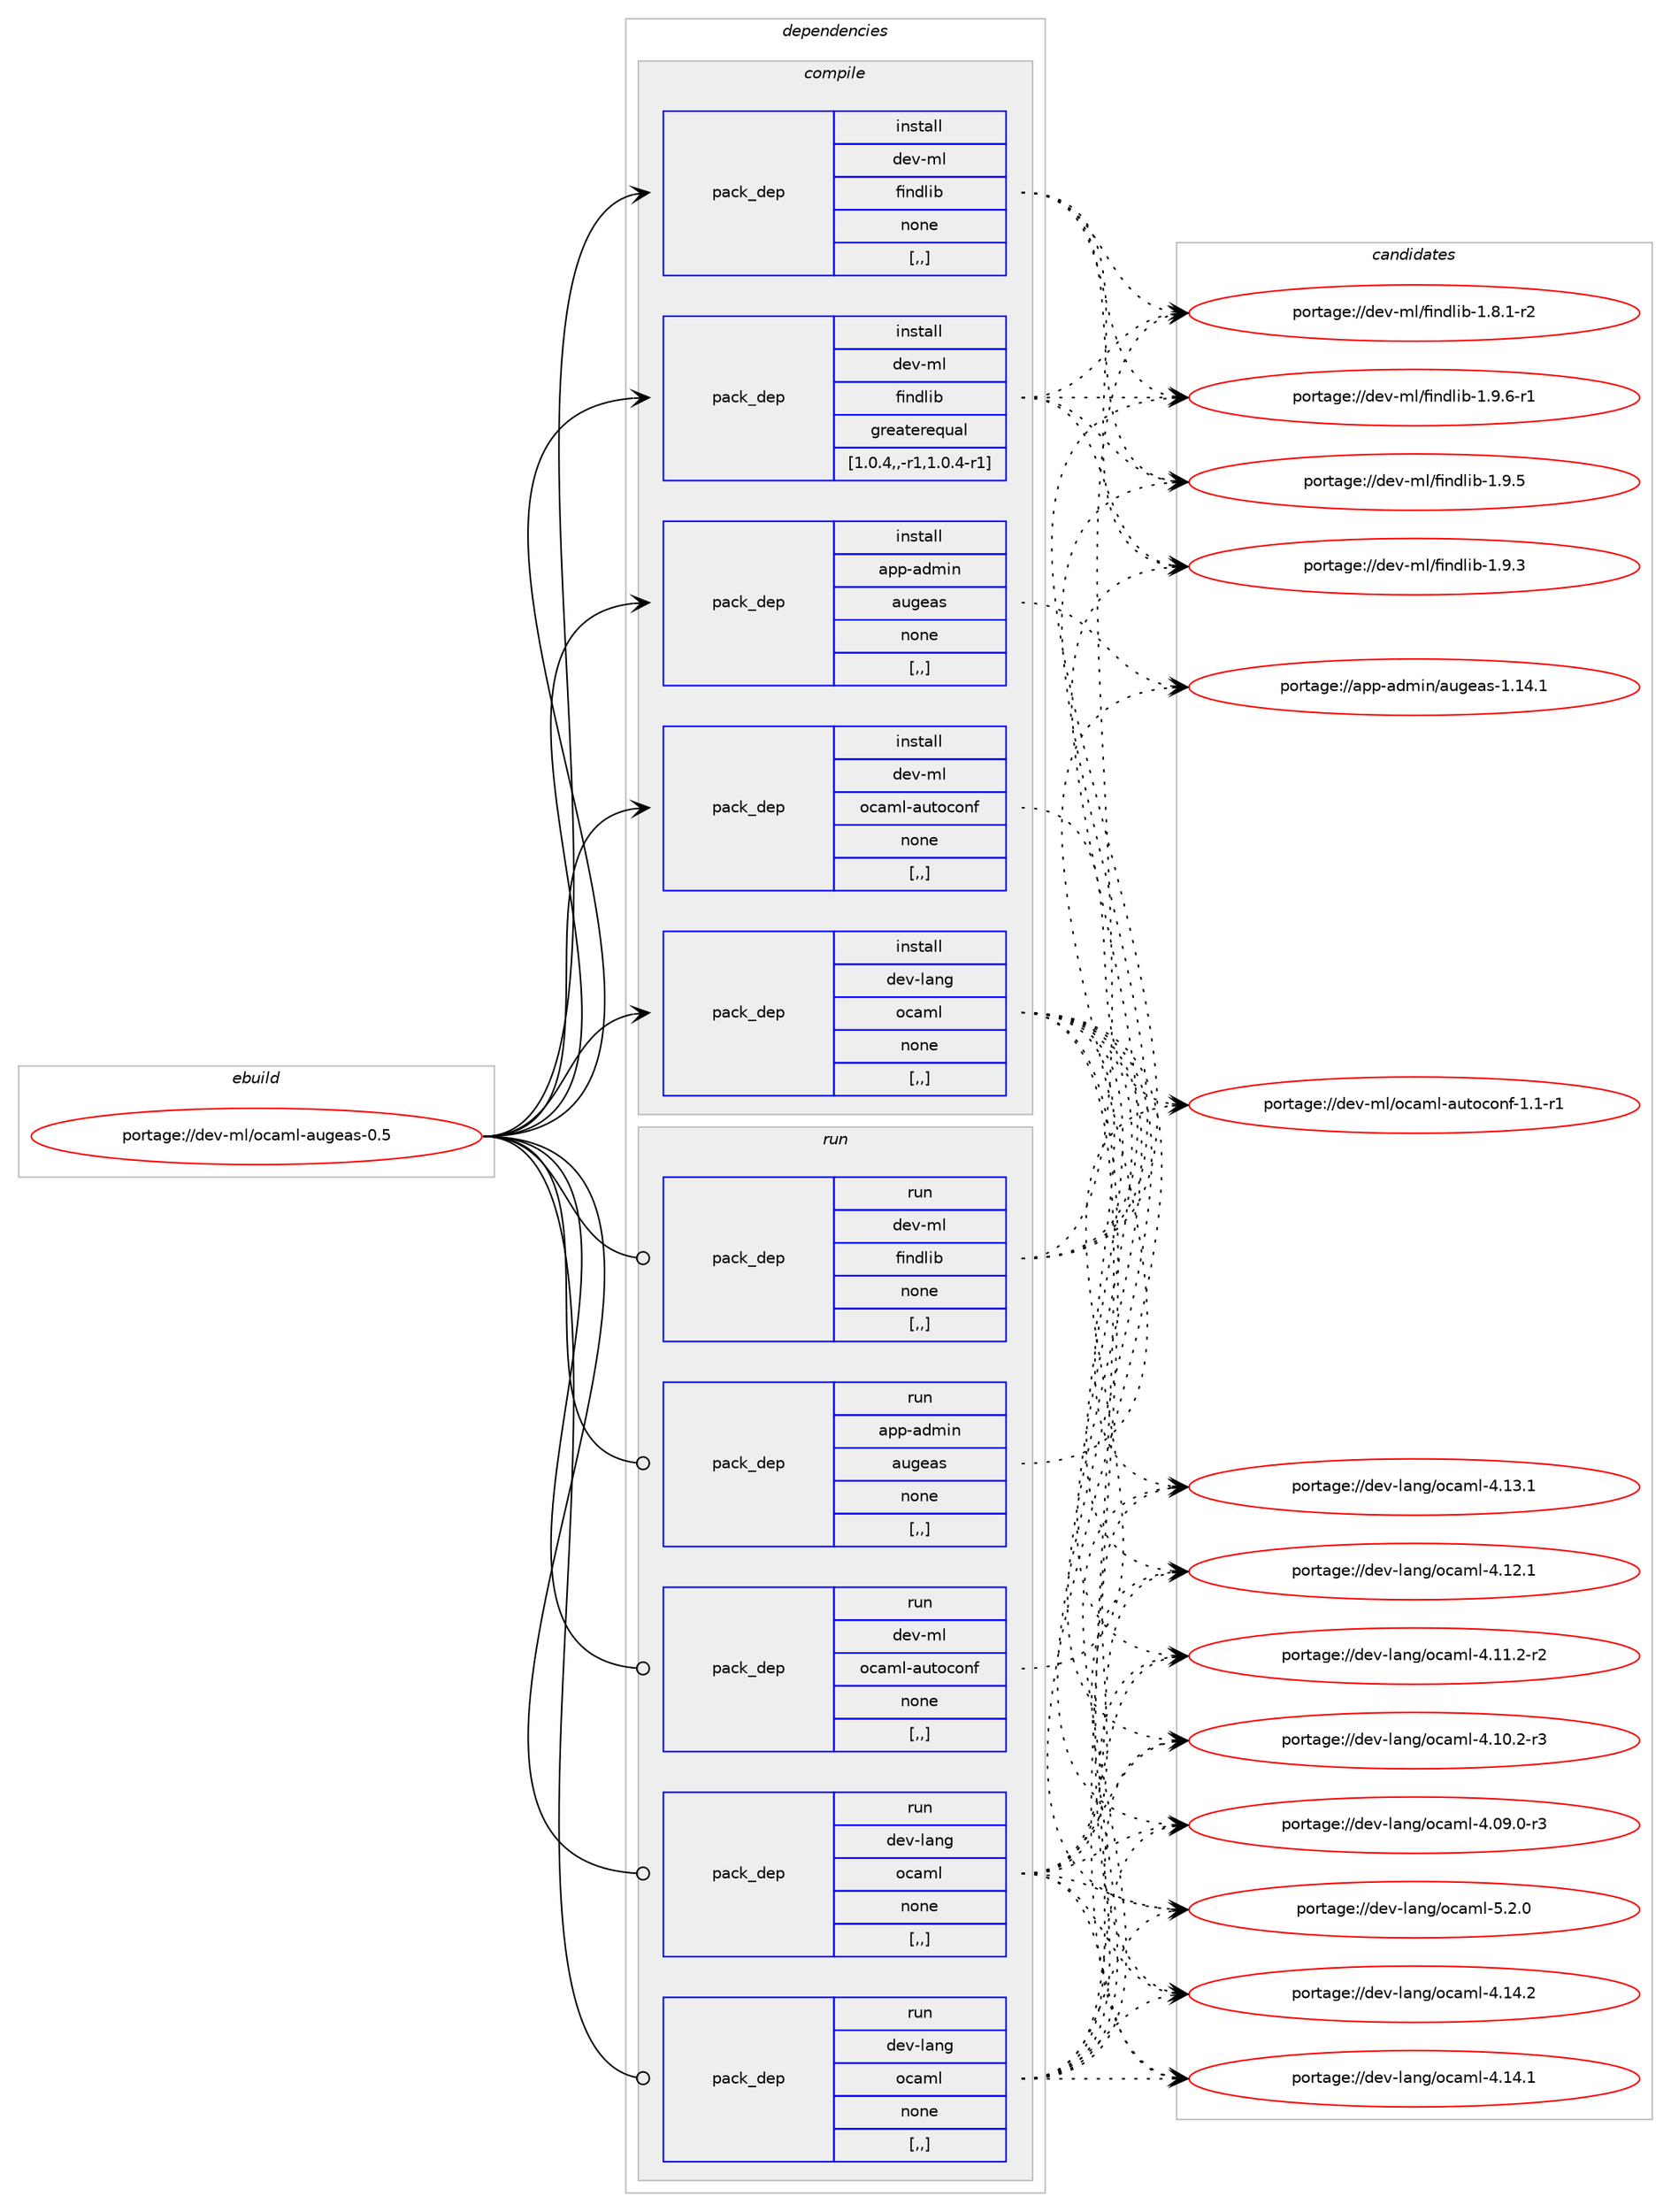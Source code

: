 digraph prolog {

# *************
# Graph options
# *************

newrank=true;
concentrate=true;
compound=true;
graph [rankdir=LR,fontname=Helvetica,fontsize=10,ranksep=1.5];#, ranksep=2.5, nodesep=0.2];
edge  [arrowhead=vee];
node  [fontname=Helvetica,fontsize=10];

# **********
# The ebuild
# **********

subgraph cluster_leftcol {
color=gray;
label=<<i>ebuild</i>>;
id [label="portage://dev-ml/ocaml-augeas-0.5", color=red, width=4, href="../dev-ml/ocaml-augeas-0.5.svg"];
}

# ****************
# The dependencies
# ****************

subgraph cluster_midcol {
color=gray;
label=<<i>dependencies</i>>;
subgraph cluster_compile {
fillcolor="#eeeeee";
style=filled;
label=<<i>compile</i>>;
subgraph pack90251 {
dependency121172 [label=<<TABLE BORDER="0" CELLBORDER="1" CELLSPACING="0" CELLPADDING="4" WIDTH="220"><TR><TD ROWSPAN="6" CELLPADDING="30">pack_dep</TD></TR><TR><TD WIDTH="110">install</TD></TR><TR><TD>app-admin</TD></TR><TR><TD>augeas</TD></TR><TR><TD>none</TD></TR><TR><TD>[,,]</TD></TR></TABLE>>, shape=none, color=blue];
}
id:e -> dependency121172:w [weight=20,style="solid",arrowhead="vee"];
subgraph pack90252 {
dependency121173 [label=<<TABLE BORDER="0" CELLBORDER="1" CELLSPACING="0" CELLPADDING="4" WIDTH="220"><TR><TD ROWSPAN="6" CELLPADDING="30">pack_dep</TD></TR><TR><TD WIDTH="110">install</TD></TR><TR><TD>dev-lang</TD></TR><TR><TD>ocaml</TD></TR><TR><TD>none</TD></TR><TR><TD>[,,]</TD></TR></TABLE>>, shape=none, color=blue];
}
id:e -> dependency121173:w [weight=20,style="solid",arrowhead="vee"];
subgraph pack90253 {
dependency121174 [label=<<TABLE BORDER="0" CELLBORDER="1" CELLSPACING="0" CELLPADDING="4" WIDTH="220"><TR><TD ROWSPAN="6" CELLPADDING="30">pack_dep</TD></TR><TR><TD WIDTH="110">install</TD></TR><TR><TD>dev-ml</TD></TR><TR><TD>findlib</TD></TR><TR><TD>greaterequal</TD></TR><TR><TD>[1.0.4,,-r1,1.0.4-r1]</TD></TR></TABLE>>, shape=none, color=blue];
}
id:e -> dependency121174:w [weight=20,style="solid",arrowhead="vee"];
subgraph pack90254 {
dependency121175 [label=<<TABLE BORDER="0" CELLBORDER="1" CELLSPACING="0" CELLPADDING="4" WIDTH="220"><TR><TD ROWSPAN="6" CELLPADDING="30">pack_dep</TD></TR><TR><TD WIDTH="110">install</TD></TR><TR><TD>dev-ml</TD></TR><TR><TD>findlib</TD></TR><TR><TD>none</TD></TR><TR><TD>[,,]</TD></TR></TABLE>>, shape=none, color=blue];
}
id:e -> dependency121175:w [weight=20,style="solid",arrowhead="vee"];
subgraph pack90255 {
dependency121176 [label=<<TABLE BORDER="0" CELLBORDER="1" CELLSPACING="0" CELLPADDING="4" WIDTH="220"><TR><TD ROWSPAN="6" CELLPADDING="30">pack_dep</TD></TR><TR><TD WIDTH="110">install</TD></TR><TR><TD>dev-ml</TD></TR><TR><TD>ocaml-autoconf</TD></TR><TR><TD>none</TD></TR><TR><TD>[,,]</TD></TR></TABLE>>, shape=none, color=blue];
}
id:e -> dependency121176:w [weight=20,style="solid",arrowhead="vee"];
}
subgraph cluster_compileandrun {
fillcolor="#eeeeee";
style=filled;
label=<<i>compile and run</i>>;
}
subgraph cluster_run {
fillcolor="#eeeeee";
style=filled;
label=<<i>run</i>>;
subgraph pack90256 {
dependency121177 [label=<<TABLE BORDER="0" CELLBORDER="1" CELLSPACING="0" CELLPADDING="4" WIDTH="220"><TR><TD ROWSPAN="6" CELLPADDING="30">pack_dep</TD></TR><TR><TD WIDTH="110">run</TD></TR><TR><TD>app-admin</TD></TR><TR><TD>augeas</TD></TR><TR><TD>none</TD></TR><TR><TD>[,,]</TD></TR></TABLE>>, shape=none, color=blue];
}
id:e -> dependency121177:w [weight=20,style="solid",arrowhead="odot"];
subgraph pack90257 {
dependency121178 [label=<<TABLE BORDER="0" CELLBORDER="1" CELLSPACING="0" CELLPADDING="4" WIDTH="220"><TR><TD ROWSPAN="6" CELLPADDING="30">pack_dep</TD></TR><TR><TD WIDTH="110">run</TD></TR><TR><TD>dev-lang</TD></TR><TR><TD>ocaml</TD></TR><TR><TD>none</TD></TR><TR><TD>[,,]</TD></TR></TABLE>>, shape=none, color=blue];
}
id:e -> dependency121178:w [weight=20,style="solid",arrowhead="odot"];
subgraph pack90258 {
dependency121179 [label=<<TABLE BORDER="0" CELLBORDER="1" CELLSPACING="0" CELLPADDING="4" WIDTH="220"><TR><TD ROWSPAN="6" CELLPADDING="30">pack_dep</TD></TR><TR><TD WIDTH="110">run</TD></TR><TR><TD>dev-lang</TD></TR><TR><TD>ocaml</TD></TR><TR><TD>none</TD></TR><TR><TD>[,,]</TD></TR></TABLE>>, shape=none, color=blue];
}
id:e -> dependency121179:w [weight=20,style="solid",arrowhead="odot"];
subgraph pack90259 {
dependency121180 [label=<<TABLE BORDER="0" CELLBORDER="1" CELLSPACING="0" CELLPADDING="4" WIDTH="220"><TR><TD ROWSPAN="6" CELLPADDING="30">pack_dep</TD></TR><TR><TD WIDTH="110">run</TD></TR><TR><TD>dev-ml</TD></TR><TR><TD>findlib</TD></TR><TR><TD>none</TD></TR><TR><TD>[,,]</TD></TR></TABLE>>, shape=none, color=blue];
}
id:e -> dependency121180:w [weight=20,style="solid",arrowhead="odot"];
subgraph pack90260 {
dependency121181 [label=<<TABLE BORDER="0" CELLBORDER="1" CELLSPACING="0" CELLPADDING="4" WIDTH="220"><TR><TD ROWSPAN="6" CELLPADDING="30">pack_dep</TD></TR><TR><TD WIDTH="110">run</TD></TR><TR><TD>dev-ml</TD></TR><TR><TD>ocaml-autoconf</TD></TR><TR><TD>none</TD></TR><TR><TD>[,,]</TD></TR></TABLE>>, shape=none, color=blue];
}
id:e -> dependency121181:w [weight=20,style="solid",arrowhead="odot"];
}
}

# **************
# The candidates
# **************

subgraph cluster_choices {
rank=same;
color=gray;
label=<<i>candidates</i>>;

subgraph choice90251 {
color=black;
nodesep=1;
choice97112112459710010910511047971171031019711545494649524649 [label="portage://app-admin/augeas-1.14.1", color=red, width=4,href="../app-admin/augeas-1.14.1.svg"];
dependency121172:e -> choice97112112459710010910511047971171031019711545494649524649:w [style=dotted,weight="100"];
}
subgraph choice90252 {
color=black;
nodesep=1;
choice1001011184510897110103471119997109108455346504648 [label="portage://dev-lang/ocaml-5.2.0", color=red, width=4,href="../dev-lang/ocaml-5.2.0.svg"];
choice100101118451089711010347111999710910845524649524650 [label="portage://dev-lang/ocaml-4.14.2", color=red, width=4,href="../dev-lang/ocaml-4.14.2.svg"];
choice100101118451089711010347111999710910845524649524649 [label="portage://dev-lang/ocaml-4.14.1", color=red, width=4,href="../dev-lang/ocaml-4.14.1.svg"];
choice100101118451089711010347111999710910845524649514649 [label="portage://dev-lang/ocaml-4.13.1", color=red, width=4,href="../dev-lang/ocaml-4.13.1.svg"];
choice100101118451089711010347111999710910845524649504649 [label="portage://dev-lang/ocaml-4.12.1", color=red, width=4,href="../dev-lang/ocaml-4.12.1.svg"];
choice1001011184510897110103471119997109108455246494946504511450 [label="portage://dev-lang/ocaml-4.11.2-r2", color=red, width=4,href="../dev-lang/ocaml-4.11.2-r2.svg"];
choice1001011184510897110103471119997109108455246494846504511451 [label="portage://dev-lang/ocaml-4.10.2-r3", color=red, width=4,href="../dev-lang/ocaml-4.10.2-r3.svg"];
choice1001011184510897110103471119997109108455246485746484511451 [label="portage://dev-lang/ocaml-4.09.0-r3", color=red, width=4,href="../dev-lang/ocaml-4.09.0-r3.svg"];
dependency121173:e -> choice1001011184510897110103471119997109108455346504648:w [style=dotted,weight="100"];
dependency121173:e -> choice100101118451089711010347111999710910845524649524650:w [style=dotted,weight="100"];
dependency121173:e -> choice100101118451089711010347111999710910845524649524649:w [style=dotted,weight="100"];
dependency121173:e -> choice100101118451089711010347111999710910845524649514649:w [style=dotted,weight="100"];
dependency121173:e -> choice100101118451089711010347111999710910845524649504649:w [style=dotted,weight="100"];
dependency121173:e -> choice1001011184510897110103471119997109108455246494946504511450:w [style=dotted,weight="100"];
dependency121173:e -> choice1001011184510897110103471119997109108455246494846504511451:w [style=dotted,weight="100"];
dependency121173:e -> choice1001011184510897110103471119997109108455246485746484511451:w [style=dotted,weight="100"];
}
subgraph choice90253 {
color=black;
nodesep=1;
choice1001011184510910847102105110100108105984549465746544511449 [label="portage://dev-ml/findlib-1.9.6-r1", color=red, width=4,href="../dev-ml/findlib-1.9.6-r1.svg"];
choice100101118451091084710210511010010810598454946574653 [label="portage://dev-ml/findlib-1.9.5", color=red, width=4,href="../dev-ml/findlib-1.9.5.svg"];
choice100101118451091084710210511010010810598454946574651 [label="portage://dev-ml/findlib-1.9.3", color=red, width=4,href="../dev-ml/findlib-1.9.3.svg"];
choice1001011184510910847102105110100108105984549465646494511450 [label="portage://dev-ml/findlib-1.8.1-r2", color=red, width=4,href="../dev-ml/findlib-1.8.1-r2.svg"];
dependency121174:e -> choice1001011184510910847102105110100108105984549465746544511449:w [style=dotted,weight="100"];
dependency121174:e -> choice100101118451091084710210511010010810598454946574653:w [style=dotted,weight="100"];
dependency121174:e -> choice100101118451091084710210511010010810598454946574651:w [style=dotted,weight="100"];
dependency121174:e -> choice1001011184510910847102105110100108105984549465646494511450:w [style=dotted,weight="100"];
}
subgraph choice90254 {
color=black;
nodesep=1;
choice1001011184510910847102105110100108105984549465746544511449 [label="portage://dev-ml/findlib-1.9.6-r1", color=red, width=4,href="../dev-ml/findlib-1.9.6-r1.svg"];
choice100101118451091084710210511010010810598454946574653 [label="portage://dev-ml/findlib-1.9.5", color=red, width=4,href="../dev-ml/findlib-1.9.5.svg"];
choice100101118451091084710210511010010810598454946574651 [label="portage://dev-ml/findlib-1.9.3", color=red, width=4,href="../dev-ml/findlib-1.9.3.svg"];
choice1001011184510910847102105110100108105984549465646494511450 [label="portage://dev-ml/findlib-1.8.1-r2", color=red, width=4,href="../dev-ml/findlib-1.8.1-r2.svg"];
dependency121175:e -> choice1001011184510910847102105110100108105984549465746544511449:w [style=dotted,weight="100"];
dependency121175:e -> choice100101118451091084710210511010010810598454946574653:w [style=dotted,weight="100"];
dependency121175:e -> choice100101118451091084710210511010010810598454946574651:w [style=dotted,weight="100"];
dependency121175:e -> choice1001011184510910847102105110100108105984549465646494511450:w [style=dotted,weight="100"];
}
subgraph choice90255 {
color=black;
nodesep=1;
choice10010111845109108471119997109108459711711611199111110102454946494511449 [label="portage://dev-ml/ocaml-autoconf-1.1-r1", color=red, width=4,href="../dev-ml/ocaml-autoconf-1.1-r1.svg"];
dependency121176:e -> choice10010111845109108471119997109108459711711611199111110102454946494511449:w [style=dotted,weight="100"];
}
subgraph choice90256 {
color=black;
nodesep=1;
choice97112112459710010910511047971171031019711545494649524649 [label="portage://app-admin/augeas-1.14.1", color=red, width=4,href="../app-admin/augeas-1.14.1.svg"];
dependency121177:e -> choice97112112459710010910511047971171031019711545494649524649:w [style=dotted,weight="100"];
}
subgraph choice90257 {
color=black;
nodesep=1;
choice1001011184510897110103471119997109108455346504648 [label="portage://dev-lang/ocaml-5.2.0", color=red, width=4,href="../dev-lang/ocaml-5.2.0.svg"];
choice100101118451089711010347111999710910845524649524650 [label="portage://dev-lang/ocaml-4.14.2", color=red, width=4,href="../dev-lang/ocaml-4.14.2.svg"];
choice100101118451089711010347111999710910845524649524649 [label="portage://dev-lang/ocaml-4.14.1", color=red, width=4,href="../dev-lang/ocaml-4.14.1.svg"];
choice100101118451089711010347111999710910845524649514649 [label="portage://dev-lang/ocaml-4.13.1", color=red, width=4,href="../dev-lang/ocaml-4.13.1.svg"];
choice100101118451089711010347111999710910845524649504649 [label="portage://dev-lang/ocaml-4.12.1", color=red, width=4,href="../dev-lang/ocaml-4.12.1.svg"];
choice1001011184510897110103471119997109108455246494946504511450 [label="portage://dev-lang/ocaml-4.11.2-r2", color=red, width=4,href="../dev-lang/ocaml-4.11.2-r2.svg"];
choice1001011184510897110103471119997109108455246494846504511451 [label="portage://dev-lang/ocaml-4.10.2-r3", color=red, width=4,href="../dev-lang/ocaml-4.10.2-r3.svg"];
choice1001011184510897110103471119997109108455246485746484511451 [label="portage://dev-lang/ocaml-4.09.0-r3", color=red, width=4,href="../dev-lang/ocaml-4.09.0-r3.svg"];
dependency121178:e -> choice1001011184510897110103471119997109108455346504648:w [style=dotted,weight="100"];
dependency121178:e -> choice100101118451089711010347111999710910845524649524650:w [style=dotted,weight="100"];
dependency121178:e -> choice100101118451089711010347111999710910845524649524649:w [style=dotted,weight="100"];
dependency121178:e -> choice100101118451089711010347111999710910845524649514649:w [style=dotted,weight="100"];
dependency121178:e -> choice100101118451089711010347111999710910845524649504649:w [style=dotted,weight="100"];
dependency121178:e -> choice1001011184510897110103471119997109108455246494946504511450:w [style=dotted,weight="100"];
dependency121178:e -> choice1001011184510897110103471119997109108455246494846504511451:w [style=dotted,weight="100"];
dependency121178:e -> choice1001011184510897110103471119997109108455246485746484511451:w [style=dotted,weight="100"];
}
subgraph choice90258 {
color=black;
nodesep=1;
choice1001011184510897110103471119997109108455346504648 [label="portage://dev-lang/ocaml-5.2.0", color=red, width=4,href="../dev-lang/ocaml-5.2.0.svg"];
choice100101118451089711010347111999710910845524649524650 [label="portage://dev-lang/ocaml-4.14.2", color=red, width=4,href="../dev-lang/ocaml-4.14.2.svg"];
choice100101118451089711010347111999710910845524649524649 [label="portage://dev-lang/ocaml-4.14.1", color=red, width=4,href="../dev-lang/ocaml-4.14.1.svg"];
choice100101118451089711010347111999710910845524649514649 [label="portage://dev-lang/ocaml-4.13.1", color=red, width=4,href="../dev-lang/ocaml-4.13.1.svg"];
choice100101118451089711010347111999710910845524649504649 [label="portage://dev-lang/ocaml-4.12.1", color=red, width=4,href="../dev-lang/ocaml-4.12.1.svg"];
choice1001011184510897110103471119997109108455246494946504511450 [label="portage://dev-lang/ocaml-4.11.2-r2", color=red, width=4,href="../dev-lang/ocaml-4.11.2-r2.svg"];
choice1001011184510897110103471119997109108455246494846504511451 [label="portage://dev-lang/ocaml-4.10.2-r3", color=red, width=4,href="../dev-lang/ocaml-4.10.2-r3.svg"];
choice1001011184510897110103471119997109108455246485746484511451 [label="portage://dev-lang/ocaml-4.09.0-r3", color=red, width=4,href="../dev-lang/ocaml-4.09.0-r3.svg"];
dependency121179:e -> choice1001011184510897110103471119997109108455346504648:w [style=dotted,weight="100"];
dependency121179:e -> choice100101118451089711010347111999710910845524649524650:w [style=dotted,weight="100"];
dependency121179:e -> choice100101118451089711010347111999710910845524649524649:w [style=dotted,weight="100"];
dependency121179:e -> choice100101118451089711010347111999710910845524649514649:w [style=dotted,weight="100"];
dependency121179:e -> choice100101118451089711010347111999710910845524649504649:w [style=dotted,weight="100"];
dependency121179:e -> choice1001011184510897110103471119997109108455246494946504511450:w [style=dotted,weight="100"];
dependency121179:e -> choice1001011184510897110103471119997109108455246494846504511451:w [style=dotted,weight="100"];
dependency121179:e -> choice1001011184510897110103471119997109108455246485746484511451:w [style=dotted,weight="100"];
}
subgraph choice90259 {
color=black;
nodesep=1;
choice1001011184510910847102105110100108105984549465746544511449 [label="portage://dev-ml/findlib-1.9.6-r1", color=red, width=4,href="../dev-ml/findlib-1.9.6-r1.svg"];
choice100101118451091084710210511010010810598454946574653 [label="portage://dev-ml/findlib-1.9.5", color=red, width=4,href="../dev-ml/findlib-1.9.5.svg"];
choice100101118451091084710210511010010810598454946574651 [label="portage://dev-ml/findlib-1.9.3", color=red, width=4,href="../dev-ml/findlib-1.9.3.svg"];
choice1001011184510910847102105110100108105984549465646494511450 [label="portage://dev-ml/findlib-1.8.1-r2", color=red, width=4,href="../dev-ml/findlib-1.8.1-r2.svg"];
dependency121180:e -> choice1001011184510910847102105110100108105984549465746544511449:w [style=dotted,weight="100"];
dependency121180:e -> choice100101118451091084710210511010010810598454946574653:w [style=dotted,weight="100"];
dependency121180:e -> choice100101118451091084710210511010010810598454946574651:w [style=dotted,weight="100"];
dependency121180:e -> choice1001011184510910847102105110100108105984549465646494511450:w [style=dotted,weight="100"];
}
subgraph choice90260 {
color=black;
nodesep=1;
choice10010111845109108471119997109108459711711611199111110102454946494511449 [label="portage://dev-ml/ocaml-autoconf-1.1-r1", color=red, width=4,href="../dev-ml/ocaml-autoconf-1.1-r1.svg"];
dependency121181:e -> choice10010111845109108471119997109108459711711611199111110102454946494511449:w [style=dotted,weight="100"];
}
}

}

